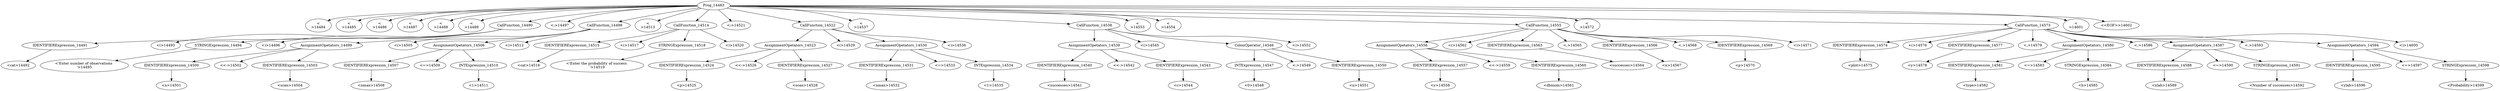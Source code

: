 digraph {

"Prog_14483"->"<
>14484";
"Prog_14483"->"<
>14485";
"Prog_14483"->"<
>14486";
"Prog_14483"->"<
>14487";
"Prog_14483"->"<
>14488";
"Prog_14483"->"<
>14489";
"Prog_14483"->"CallFunction_14490";
"CallFunction_14490"->"IDENTIFIERExpression_14491";
"IDENTIFIERExpression_14491"->"<cat>14492";
"CallFunction_14490"->"<(>14493";
"CallFunction_14490"->"STRINGExpression_14494";
"STRINGExpression_14494"->"<'Enter number of observations \n'>14495";
"CallFunction_14490"->"<)>14496";
"Prog_14483"->"<;>14497";
"Prog_14483"->"CallFunction_14498";
"CallFunction_14498"->"AssignmentOpetators_14499";
"AssignmentOpetators_14499"->"IDENTIFIERExpression_14500";
"IDENTIFIERExpression_14500"->"<n>14501";
"AssignmentOpetators_14499"->"<<->14502";
"AssignmentOpetators_14499"->"IDENTIFIERExpression_14503";
"IDENTIFIERExpression_14503"->"<scan>14504";
"CallFunction_14498"->"<(>14505";
"CallFunction_14498"->"AssignmentOpetators_14506";
"AssignmentOpetators_14506"->"IDENTIFIERExpression_14507";
"IDENTIFIERExpression_14507"->"<nmax>14508";
"AssignmentOpetators_14506"->"<=>14509";
"AssignmentOpetators_14506"->"INTExpression_14510";
"INTExpression_14510"->"<1>14511";
"CallFunction_14498"->"<)>14512";
"Prog_14483"->"<
>14513";
"Prog_14483"->"CallFunction_14514";
"CallFunction_14514"->"IDENTIFIERExpression_14515";
"IDENTIFIERExpression_14515"->"<cat>14516";
"CallFunction_14514"->"<(>14517";
"CallFunction_14514"->"STRINGExpression_14518";
"STRINGExpression_14518"->"<'Enter the probability of success \n'>14519";
"CallFunction_14514"->"<)>14520";
"Prog_14483"->"<;>14521";
"Prog_14483"->"CallFunction_14522";
"CallFunction_14522"->"AssignmentOpetators_14523";
"AssignmentOpetators_14523"->"IDENTIFIERExpression_14524";
"IDENTIFIERExpression_14524"->"<p>14525";
"AssignmentOpetators_14523"->"<<->14526";
"AssignmentOpetators_14523"->"IDENTIFIERExpression_14527";
"IDENTIFIERExpression_14527"->"<scan>14528";
"CallFunction_14522"->"<(>14529";
"CallFunction_14522"->"AssignmentOpetators_14530";
"AssignmentOpetators_14530"->"IDENTIFIERExpression_14531";
"IDENTIFIERExpression_14531"->"<nmax>14532";
"AssignmentOpetators_14530"->"<=>14533";
"AssignmentOpetators_14530"->"INTExpression_14534";
"INTExpression_14534"->"<1>14535";
"CallFunction_14522"->"<)>14536";
"Prog_14483"->"<
>14537";
"Prog_14483"->"CallFunction_14538";
"CallFunction_14538"->"AssignmentOpetators_14539";
"AssignmentOpetators_14539"->"IDENTIFIERExpression_14540";
"IDENTIFIERExpression_14540"->"<successes>14541";
"AssignmentOpetators_14539"->"<<->14542";
"AssignmentOpetators_14539"->"IDENTIFIERExpression_14543";
"IDENTIFIERExpression_14543"->"<c>14544";
"CallFunction_14538"->"<(>14545";
"CallFunction_14538"->"ColonOperator_14546";
"ColonOperator_14546"->"INTExpression_14547";
"INTExpression_14547"->"<0>14548";
"ColonOperator_14546"->"<:>14549";
"ColonOperator_14546"->"IDENTIFIERExpression_14550";
"IDENTIFIERExpression_14550"->"<n>14551";
"CallFunction_14538"->"<)>14552";
"Prog_14483"->"<
>14553";
"Prog_14483"->"<
>14554";
"Prog_14483"->"CallFunction_14555";
"CallFunction_14555"->"AssignmentOpetators_14556";
"AssignmentOpetators_14556"->"IDENTIFIERExpression_14557";
"IDENTIFIERExpression_14557"->"<y>14558";
"AssignmentOpetators_14556"->"<<->14559";
"AssignmentOpetators_14556"->"IDENTIFIERExpression_14560";
"IDENTIFIERExpression_14560"->"<dbinom>14561";
"CallFunction_14555"->"<(>14562";
"CallFunction_14555"->"IDENTIFIERExpression_14563";
"IDENTIFIERExpression_14563"->"<successes>14564";
"CallFunction_14555"->"<,>14565";
"CallFunction_14555"->"IDENTIFIERExpression_14566";
"IDENTIFIERExpression_14566"->"<n>14567";
"CallFunction_14555"->"<,>14568";
"CallFunction_14555"->"IDENTIFIERExpression_14569";
"IDENTIFIERExpression_14569"->"<p>14570";
"CallFunction_14555"->"<)>14571";
"Prog_14483"->"<
>14572";
"Prog_14483"->"CallFunction_14573";
"CallFunction_14573"->"IDENTIFIERExpression_14574";
"IDENTIFIERExpression_14574"->"<plot>14575";
"CallFunction_14573"->"<(>14576";
"CallFunction_14573"->"IDENTIFIERExpression_14577";
"IDENTIFIERExpression_14577"->"<y>14578";
"CallFunction_14573"->"<,>14579";
"CallFunction_14573"->"AssignmentOpetators_14580";
"AssignmentOpetators_14580"->"IDENTIFIERExpression_14581";
"IDENTIFIERExpression_14581"->"<type>14582";
"AssignmentOpetators_14580"->"<=>14583";
"AssignmentOpetators_14580"->"STRINGExpression_14584";
"STRINGExpression_14584"->"<h>14585";
"CallFunction_14573"->"<,>14586";
"CallFunction_14573"->"AssignmentOpetators_14587";
"AssignmentOpetators_14587"->"IDENTIFIERExpression_14588";
"IDENTIFIERExpression_14588"->"<xlab>14589";
"AssignmentOpetators_14587"->"<=>14590";
"AssignmentOpetators_14587"->"STRINGExpression_14591";
"STRINGExpression_14591"->"<Number of successes>14592";
"CallFunction_14573"->"<,>14593";
"CallFunction_14573"->"AssignmentOpetators_14594";
"AssignmentOpetators_14594"->"IDENTIFIERExpression_14595";
"IDENTIFIERExpression_14595"->"<ylab>14596";
"AssignmentOpetators_14594"->"<=>14597";
"AssignmentOpetators_14594"->"STRINGExpression_14598";
"STRINGExpression_14598"->"<Probability>14599";
"CallFunction_14573"->"<)>14600";
"Prog_14483"->"<
>14601";
"Prog_14483"->"<<EOF>>14602";
}
